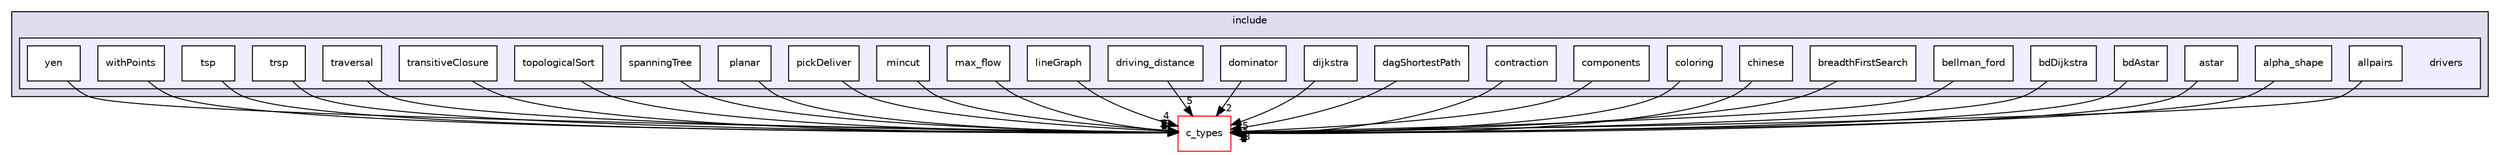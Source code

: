 digraph "drivers" {
  compound=true
  node [ fontsize="10", fontname="Helvetica"];
  edge [ labelfontsize="10", labelfontname="Helvetica"];
  subgraph clusterdir_d44c64559bbebec7f509842c48db8b23 {
    graph [ bgcolor="#ddddee", pencolor="black", label="include" fontname="Helvetica", fontsize="10", URL="dir_d44c64559bbebec7f509842c48db8b23.html"]
  subgraph clusterdir_4fe5cf12322eb0f9892753dc20f1484c {
    graph [ bgcolor="#eeeeff", pencolor="black", label="" URL="dir_4fe5cf12322eb0f9892753dc20f1484c.html"];
    dir_4fe5cf12322eb0f9892753dc20f1484c [shape=plaintext label="drivers"];
    dir_cfd3f4636c1f563097ad0d507f5ae8c9 [shape=box label="allpairs" color="black" fillcolor="white" style="filled" URL="dir_cfd3f4636c1f563097ad0d507f5ae8c9.html"];
    dir_91cfb15d326939352bd51a20f5e94755 [shape=box label="alpha_shape" color="black" fillcolor="white" style="filled" URL="dir_91cfb15d326939352bd51a20f5e94755.html"];
    dir_bb2175a28760c39921da31df4587a45f [shape=box label="astar" color="black" fillcolor="white" style="filled" URL="dir_bb2175a28760c39921da31df4587a45f.html"];
    dir_875b184fb110fdb2556185dfb40fe32e [shape=box label="bdAstar" color="black" fillcolor="white" style="filled" URL="dir_875b184fb110fdb2556185dfb40fe32e.html"];
    dir_9dcc1046b71bb0b5267f9068df298246 [shape=box label="bdDijkstra" color="black" fillcolor="white" style="filled" URL="dir_9dcc1046b71bb0b5267f9068df298246.html"];
    dir_8af2151eac04c9a3887554d54ae7b38c [shape=box label="bellman_ford" color="black" fillcolor="white" style="filled" URL="dir_8af2151eac04c9a3887554d54ae7b38c.html"];
    dir_202a1fc9037a608bcf2a00aa7f343256 [shape=box label="breadthFirstSearch" color="black" fillcolor="white" style="filled" URL="dir_202a1fc9037a608bcf2a00aa7f343256.html"];
    dir_95fba6266b3976e128013f29d7c7670d [shape=box label="chinese" color="black" fillcolor="white" style="filled" URL="dir_95fba6266b3976e128013f29d7c7670d.html"];
    dir_ec0dabbf516e7a02fc3c7710dd331cbd [shape=box label="coloring" color="black" fillcolor="white" style="filled" URL="dir_ec0dabbf516e7a02fc3c7710dd331cbd.html"];
    dir_6b236acb2ecc29facc6fff2180750ad8 [shape=box label="components" color="black" fillcolor="white" style="filled" URL="dir_6b236acb2ecc29facc6fff2180750ad8.html"];
    dir_bdbdff42c386179f864caab135e18a0b [shape=box label="contraction" color="black" fillcolor="white" style="filled" URL="dir_bdbdff42c386179f864caab135e18a0b.html"];
    dir_8d63374063ab3b3b00f318ded9c013d7 [shape=box label="dagShortestPath" color="black" fillcolor="white" style="filled" URL="dir_8d63374063ab3b3b00f318ded9c013d7.html"];
    dir_0ae605f4efbf704357ccbf6a364e49b2 [shape=box label="dijkstra" color="black" fillcolor="white" style="filled" URL="dir_0ae605f4efbf704357ccbf6a364e49b2.html"];
    dir_96ed027109a5f22bca1974e990120263 [shape=box label="dominator" color="black" fillcolor="white" style="filled" URL="dir_96ed027109a5f22bca1974e990120263.html"];
    dir_77068d28bd694a89d92f3e64a8393ae0 [shape=box label="driving_distance" color="black" fillcolor="white" style="filled" URL="dir_77068d28bd694a89d92f3e64a8393ae0.html"];
    dir_9b21fe291f2e589e37a8796bbc52abcb [shape=box label="lineGraph" color="black" fillcolor="white" style="filled" URL="dir_9b21fe291f2e589e37a8796bbc52abcb.html"];
    dir_8aeca0a2f543e1fc1460234d68ec3d92 [shape=box label="max_flow" color="black" fillcolor="white" style="filled" URL="dir_8aeca0a2f543e1fc1460234d68ec3d92.html"];
    dir_10c033632e02d82114bff9e9e47b6a8a [shape=box label="mincut" color="black" fillcolor="white" style="filled" URL="dir_10c033632e02d82114bff9e9e47b6a8a.html"];
    dir_593591bc9028524ce7ceba84b7c648ef [shape=box label="pickDeliver" color="black" fillcolor="white" style="filled" URL="dir_593591bc9028524ce7ceba84b7c648ef.html"];
    dir_fe5699444110f2660e3fac5c4c64b280 [shape=box label="planar" color="black" fillcolor="white" style="filled" URL="dir_fe5699444110f2660e3fac5c4c64b280.html"];
    dir_7d942d9f1d4da6808b2f8cc078cebc10 [shape=box label="spanningTree" color="black" fillcolor="white" style="filled" URL="dir_7d942d9f1d4da6808b2f8cc078cebc10.html"];
    dir_d6d8035e19586c27832f53bbe8da226b [shape=box label="topologicalSort" color="black" fillcolor="white" style="filled" URL="dir_d6d8035e19586c27832f53bbe8da226b.html"];
    dir_6c43979bcee0eb2a83153553b1cc7d23 [shape=box label="transitiveClosure" color="black" fillcolor="white" style="filled" URL="dir_6c43979bcee0eb2a83153553b1cc7d23.html"];
    dir_036b7fd53d9b7ee2886fd408cf4fb665 [shape=box label="traversal" color="black" fillcolor="white" style="filled" URL="dir_036b7fd53d9b7ee2886fd408cf4fb665.html"];
    dir_692928727b94edc8574293c887cf57d2 [shape=box label="trsp" color="black" fillcolor="white" style="filled" URL="dir_692928727b94edc8574293c887cf57d2.html"];
    dir_0e9f25144ecd7b0eaa61cb5a9facf8c7 [shape=box label="tsp" color="black" fillcolor="white" style="filled" URL="dir_0e9f25144ecd7b0eaa61cb5a9facf8c7.html"];
    dir_b609af6fd3b22b7b33e833167b53849a [shape=box label="withPoints" color="black" fillcolor="white" style="filled" URL="dir_b609af6fd3b22b7b33e833167b53849a.html"];
    dir_bf058f4f0069432fb8b6b05842764f93 [shape=box label="yen" color="black" fillcolor="white" style="filled" URL="dir_bf058f4f0069432fb8b6b05842764f93.html"];
  }
  }
  dir_d5995d5871f728649bd47ea0d6428e03 [shape=box label="c_types" fillcolor="white" style="filled" color="red" URL="dir_d5995d5871f728649bd47ea0d6428e03.html"];
  dir_bb2175a28760c39921da31df4587a45f->dir_d5995d5871f728649bd47ea0d6428e03 [headlabel="3", labeldistance=1.5 headhref="dir_000011_000049.html"];
  dir_7d942d9f1d4da6808b2f8cc078cebc10->dir_d5995d5871f728649bd47ea0d6428e03 [headlabel="6", labeldistance=1.5 headhref="dir_000065_000049.html"];
  dir_ec0dabbf516e7a02fc3c7710dd331cbd->dir_d5995d5871f728649bd47ea0d6428e03 [headlabel="4", labeldistance=1.5 headhref="dir_000022_000049.html"];
  dir_b609af6fd3b22b7b33e833167b53849a->dir_d5995d5871f728649bd47ea0d6428e03 [headlabel="4", labeldistance=1.5 headhref="dir_000064_000049.html"];
  dir_875b184fb110fdb2556185dfb40fe32e->dir_d5995d5871f728649bd47ea0d6428e03 [headlabel="3", labeldistance=1.5 headhref="dir_000014_000049.html"];
  dir_0e9f25144ecd7b0eaa61cb5a9facf8c7->dir_d5995d5871f728649bd47ea0d6428e03 [headlabel="4", labeldistance=1.5 headhref="dir_000061_000049.html"];
  dir_8d63374063ab3b3b00f318ded9c013d7->dir_d5995d5871f728649bd47ea0d6428e03 [headlabel="3", labeldistance=1.5 headhref="dir_000052_000049.html"];
  dir_fe5699444110f2660e3fac5c4c64b280->dir_d5995d5871f728649bd47ea0d6428e03 [headlabel="6", labeldistance=1.5 headhref="dir_000026_000049.html"];
  dir_cfd3f4636c1f563097ad0d507f5ae8c9->dir_d5995d5871f728649bd47ea0d6428e03 [headlabel="4", labeldistance=1.5 headhref="dir_000062_000049.html"];
  dir_6b236acb2ecc29facc6fff2180750ad8->dir_d5995d5871f728649bd47ea0d6428e03 [headlabel="13", labeldistance=1.5 headhref="dir_000009_000049.html"];
  dir_91cfb15d326939352bd51a20f5e94755->dir_d5995d5871f728649bd47ea0d6428e03 [headlabel="2", labeldistance=1.5 headhref="dir_000005_000049.html"];
  dir_d6d8035e19586c27832f53bbe8da226b->dir_d5995d5871f728649bd47ea0d6428e03 [headlabel="2", labeldistance=1.5 headhref="dir_000092_000049.html"];
  dir_bdbdff42c386179f864caab135e18a0b->dir_d5995d5871f728649bd47ea0d6428e03 [headlabel="2", labeldistance=1.5 headhref="dir_000051_000049.html"];
  dir_96ed027109a5f22bca1974e990120263->dir_d5995d5871f728649bd47ea0d6428e03 [headlabel="2", labeldistance=1.5 headhref="dir_000067_000049.html"];
  dir_202a1fc9037a608bcf2a00aa7f343256->dir_d5995d5871f728649bd47ea0d6428e03 [headlabel="5", labeldistance=1.5 headhref="dir_000020_000049.html"];
  dir_9b21fe291f2e589e37a8796bbc52abcb->dir_d5995d5871f728649bd47ea0d6428e03 [headlabel="4", labeldistance=1.5 headhref="dir_000068_000049.html"];
  dir_036b7fd53d9b7ee2886fd408cf4fb665->dir_d5995d5871f728649bd47ea0d6428e03 [headlabel="2", labeldistance=1.5 headhref="dir_000053_000049.html"];
  dir_10c033632e02d82114bff9e9e47b6a8a->dir_d5995d5871f728649bd47ea0d6428e03 [headlabel="2", labeldistance=1.5 headhref="dir_000091_000049.html"];
  dir_95fba6266b3976e128013f29d7c7670d->dir_d5995d5871f728649bd47ea0d6428e03 [headlabel="2", labeldistance=1.5 headhref="dir_000030_000049.html"];
  dir_692928727b94edc8574293c887cf57d2->dir_d5995d5871f728649bd47ea0d6428e03 [headlabel="4", labeldistance=1.5 headhref="dir_000095_000049.html"];
  dir_0ae605f4efbf704357ccbf6a364e49b2->dir_d5995d5871f728649bd47ea0d6428e03 [headlabel="5", labeldistance=1.5 headhref="dir_000056_000049.html"];
  dir_8af2151eac04c9a3887554d54ae7b38c->dir_d5995d5871f728649bd47ea0d6428e03 [headlabel="9", labeldistance=1.5 headhref="dir_000018_000049.html"];
  dir_9dcc1046b71bb0b5267f9068df298246->dir_d5995d5871f728649bd47ea0d6428e03 [headlabel="3", labeldistance=1.5 headhref="dir_000016_000049.html"];
  dir_6c43979bcee0eb2a83153553b1cc7d23->dir_d5995d5871f728649bd47ea0d6428e03 [headlabel="2", labeldistance=1.5 headhref="dir_000093_000049.html"];
  dir_77068d28bd694a89d92f3e64a8393ae0->dir_d5995d5871f728649bd47ea0d6428e03 [headlabel="5", labeldistance=1.5 headhref="dir_000057_000049.html"];
  dir_8aeca0a2f543e1fc1460234d68ec3d92->dir_d5995d5871f728649bd47ea0d6428e03 [headlabel="10", labeldistance=1.5 headhref="dir_000058_000049.html"];
  dir_bf058f4f0069432fb8b6b05842764f93->dir_d5995d5871f728649bd47ea0d6428e03 [headlabel="8", labeldistance=1.5 headhref="dir_000066_000049.html"];
  dir_593591bc9028524ce7ceba84b7c648ef->dir_d5995d5871f728649bd47ea0d6428e03 [headlabel="7", labeldistance=1.5 headhref="dir_000090_000049.html"];
}
